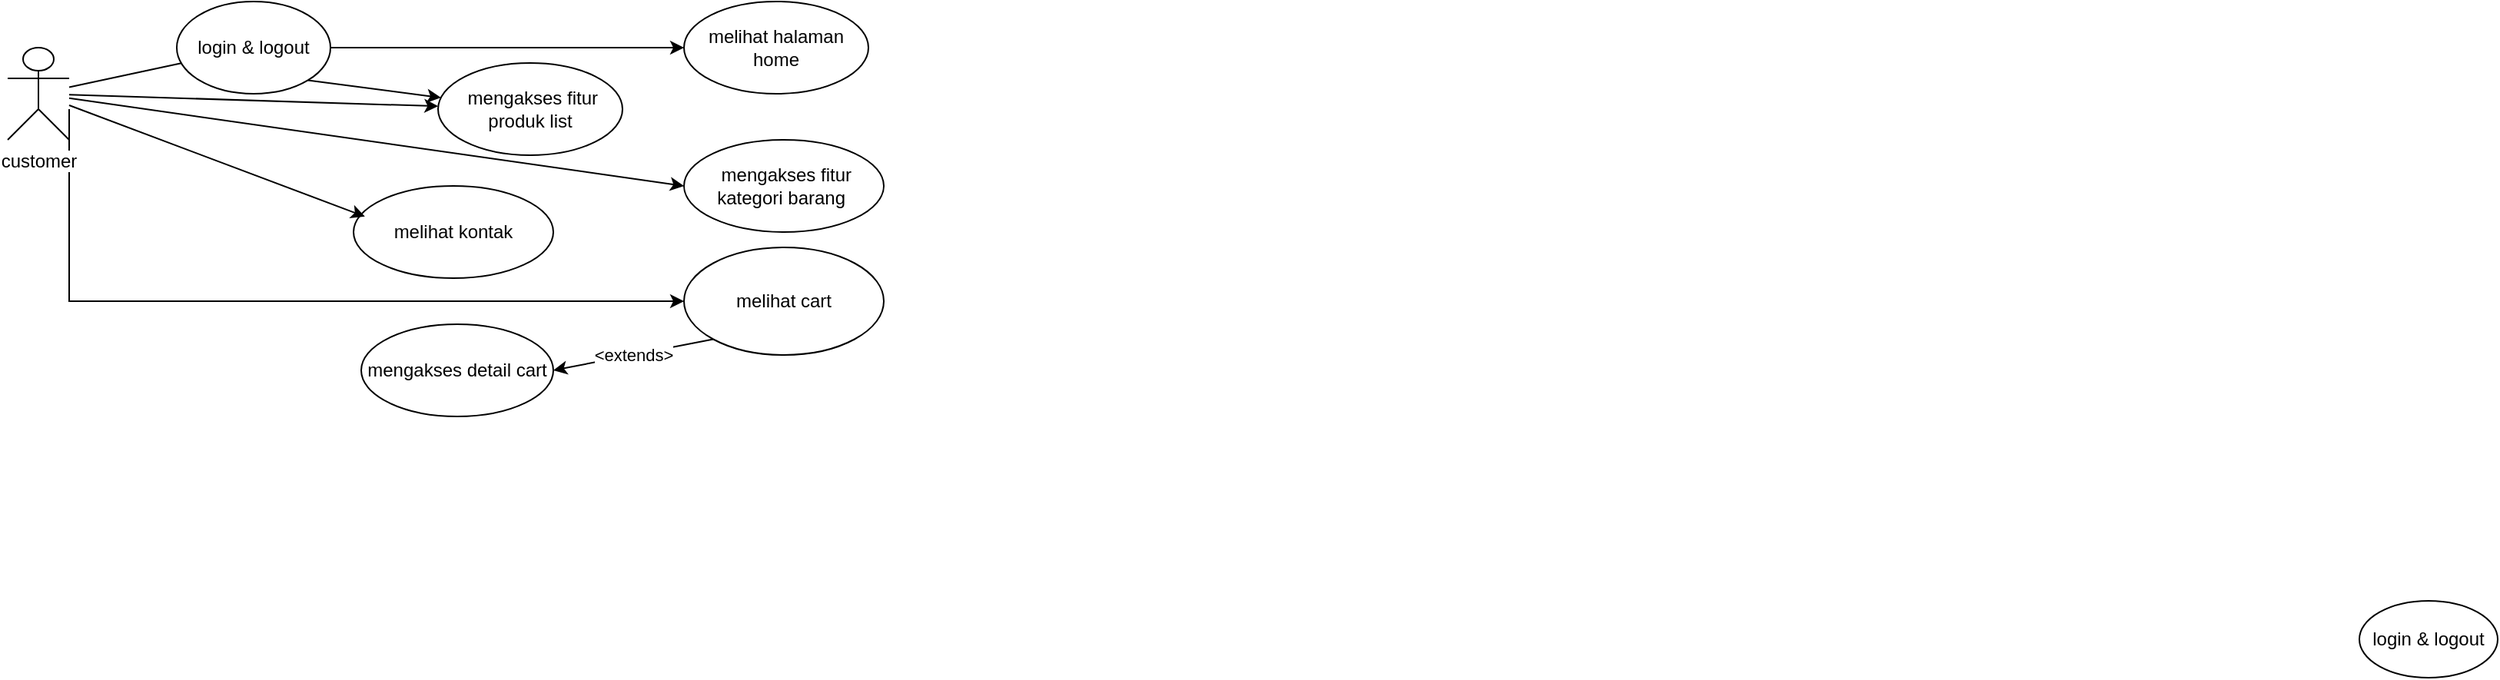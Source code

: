 <mxfile version="24.5.5" type="github">
  <diagram id="C5RBs43oDa-KdzZeNtuy" name="Page-1">
    <mxGraphModel dx="934" dy="525" grid="1" gridSize="10" guides="1" tooltips="1" connect="1" arrows="1" fold="1" page="1" pageScale="1" pageWidth="827" pageHeight="1169" math="0" shadow="0">
      <root>
        <mxCell id="WIyWlLk6GJQsqaUBKTNV-0" />
        <mxCell id="WIyWlLk6GJQsqaUBKTNV-1" parent="WIyWlLk6GJQsqaUBKTNV-0" />
        <mxCell id="8eyknbdNpDUTgRMaWO_v-26" style="rounded=0;orthogonalLoop=1;jettySize=auto;html=1;exitX=1;exitY=1;exitDx=0;exitDy=0;" edge="1" parent="WIyWlLk6GJQsqaUBKTNV-1" source="8eyknbdNpDUTgRMaWO_v-11" target="8eyknbdNpDUTgRMaWO_v-13">
          <mxGeometry relative="1" as="geometry" />
        </mxCell>
        <mxCell id="8eyknbdNpDUTgRMaWO_v-46" style="edgeStyle=orthogonalEdgeStyle;rounded=0;orthogonalLoop=1;jettySize=auto;html=1;exitX=1;exitY=0.5;exitDx=0;exitDy=0;" edge="1" parent="WIyWlLk6GJQsqaUBKTNV-1" source="8eyknbdNpDUTgRMaWO_v-11" target="8eyknbdNpDUTgRMaWO_v-12">
          <mxGeometry relative="1" as="geometry" />
        </mxCell>
        <mxCell id="8eyknbdNpDUTgRMaWO_v-11" value="login &amp;amp; logout" style="ellipse;whiteSpace=wrap;html=1;" vertex="1" parent="WIyWlLk6GJQsqaUBKTNV-1">
          <mxGeometry x="150" y="110" width="100" height="60" as="geometry" />
        </mxCell>
        <mxCell id="8eyknbdNpDUTgRMaWO_v-12" value="melihat halaman home" style="ellipse;whiteSpace=wrap;html=1;" vertex="1" parent="WIyWlLk6GJQsqaUBKTNV-1">
          <mxGeometry x="480" y="110" width="120" height="60" as="geometry" />
        </mxCell>
        <mxCell id="8eyknbdNpDUTgRMaWO_v-13" value="&amp;nbsp;mengakses fitur produk list" style="ellipse;whiteSpace=wrap;html=1;" vertex="1" parent="WIyWlLk6GJQsqaUBKTNV-1">
          <mxGeometry x="320" y="150" width="120" height="60" as="geometry" />
        </mxCell>
        <mxCell id="8eyknbdNpDUTgRMaWO_v-14" value="login &amp;amp; logout" style="ellipse;whiteSpace=wrap;html=1;" vertex="1" parent="WIyWlLk6GJQsqaUBKTNV-1">
          <mxGeometry x="1570" y="500" width="90" height="50" as="geometry" />
        </mxCell>
        <mxCell id="8eyknbdNpDUTgRMaWO_v-15" value="&amp;nbsp;mengakses fitur kategori barang&amp;nbsp;" style="ellipse;whiteSpace=wrap;html=1;" vertex="1" parent="WIyWlLk6GJQsqaUBKTNV-1">
          <mxGeometry x="480" y="200" width="130" height="60" as="geometry" />
        </mxCell>
        <mxCell id="8eyknbdNpDUTgRMaWO_v-16" value="melihat kontak" style="ellipse;whiteSpace=wrap;html=1;" vertex="1" parent="WIyWlLk6GJQsqaUBKTNV-1">
          <mxGeometry x="265" y="230" width="130" height="60" as="geometry" />
        </mxCell>
        <mxCell id="8eyknbdNpDUTgRMaWO_v-34" value="&amp;lt;extends&amp;gt;" style="rounded=0;orthogonalLoop=1;jettySize=auto;html=1;exitX=0;exitY=1;exitDx=0;exitDy=0;entryX=1;entryY=0.5;entryDx=0;entryDy=0;" edge="1" parent="WIyWlLk6GJQsqaUBKTNV-1" source="8eyknbdNpDUTgRMaWO_v-17" target="8eyknbdNpDUTgRMaWO_v-19">
          <mxGeometry relative="1" as="geometry" />
        </mxCell>
        <mxCell id="8eyknbdNpDUTgRMaWO_v-17" value="melihat cart" style="ellipse;whiteSpace=wrap;html=1;" vertex="1" parent="WIyWlLk6GJQsqaUBKTNV-1">
          <mxGeometry x="480" y="270" width="130" height="70" as="geometry" />
        </mxCell>
        <mxCell id="8eyknbdNpDUTgRMaWO_v-19" value="mengakses detail cart" style="ellipse;whiteSpace=wrap;html=1;" vertex="1" parent="WIyWlLk6GJQsqaUBKTNV-1">
          <mxGeometry x="270" y="320" width="125" height="60" as="geometry" />
        </mxCell>
        <mxCell id="8eyknbdNpDUTgRMaWO_v-41" style="rounded=0;orthogonalLoop=1;jettySize=auto;html=1;endArrow=none;endFill=0;" edge="1" parent="WIyWlLk6GJQsqaUBKTNV-1" source="8eyknbdNpDUTgRMaWO_v-40" target="8eyknbdNpDUTgRMaWO_v-11">
          <mxGeometry relative="1" as="geometry" />
        </mxCell>
        <mxCell id="8eyknbdNpDUTgRMaWO_v-42" style="rounded=0;orthogonalLoop=1;jettySize=auto;html=1;" edge="1" parent="WIyWlLk6GJQsqaUBKTNV-1" source="8eyknbdNpDUTgRMaWO_v-40" target="8eyknbdNpDUTgRMaWO_v-13">
          <mxGeometry relative="1" as="geometry" />
        </mxCell>
        <mxCell id="8eyknbdNpDUTgRMaWO_v-44" style="rounded=0;orthogonalLoop=1;jettySize=auto;html=1;entryX=0;entryY=0.5;entryDx=0;entryDy=0;" edge="1" parent="WIyWlLk6GJQsqaUBKTNV-1" source="8eyknbdNpDUTgRMaWO_v-40" target="8eyknbdNpDUTgRMaWO_v-15">
          <mxGeometry relative="1" as="geometry" />
        </mxCell>
        <mxCell id="8eyknbdNpDUTgRMaWO_v-45" style="rounded=0;orthogonalLoop=1;jettySize=auto;html=1;edgeStyle=orthogonalEdgeStyle;entryX=0;entryY=0.5;entryDx=0;entryDy=0;" edge="1" parent="WIyWlLk6GJQsqaUBKTNV-1" target="8eyknbdNpDUTgRMaWO_v-17">
          <mxGeometry relative="1" as="geometry">
            <mxPoint x="80.0" y="180" as="sourcePoint" />
            <mxPoint x="470" y="340" as="targetPoint" />
            <Array as="points">
              <mxPoint x="80" y="305" />
            </Array>
          </mxGeometry>
        </mxCell>
        <mxCell id="8eyknbdNpDUTgRMaWO_v-40" value="&lt;span style=&quot;background-color: rgb(255, 255, 255);&quot;&gt;customer&lt;/span&gt;" style="shape=umlActor;verticalLabelPosition=bottom;verticalAlign=top;html=1;outlineConnect=0;" vertex="1" parent="WIyWlLk6GJQsqaUBKTNV-1">
          <mxGeometry x="40" y="140" width="40" height="60" as="geometry" />
        </mxCell>
        <mxCell id="8eyknbdNpDUTgRMaWO_v-43" style="rounded=0;orthogonalLoop=1;jettySize=auto;html=1;entryX=0.057;entryY=0.332;entryDx=0;entryDy=0;entryPerimeter=0;" edge="1" parent="WIyWlLk6GJQsqaUBKTNV-1" source="8eyknbdNpDUTgRMaWO_v-40" target="8eyknbdNpDUTgRMaWO_v-16">
          <mxGeometry relative="1" as="geometry" />
        </mxCell>
      </root>
    </mxGraphModel>
  </diagram>
</mxfile>
